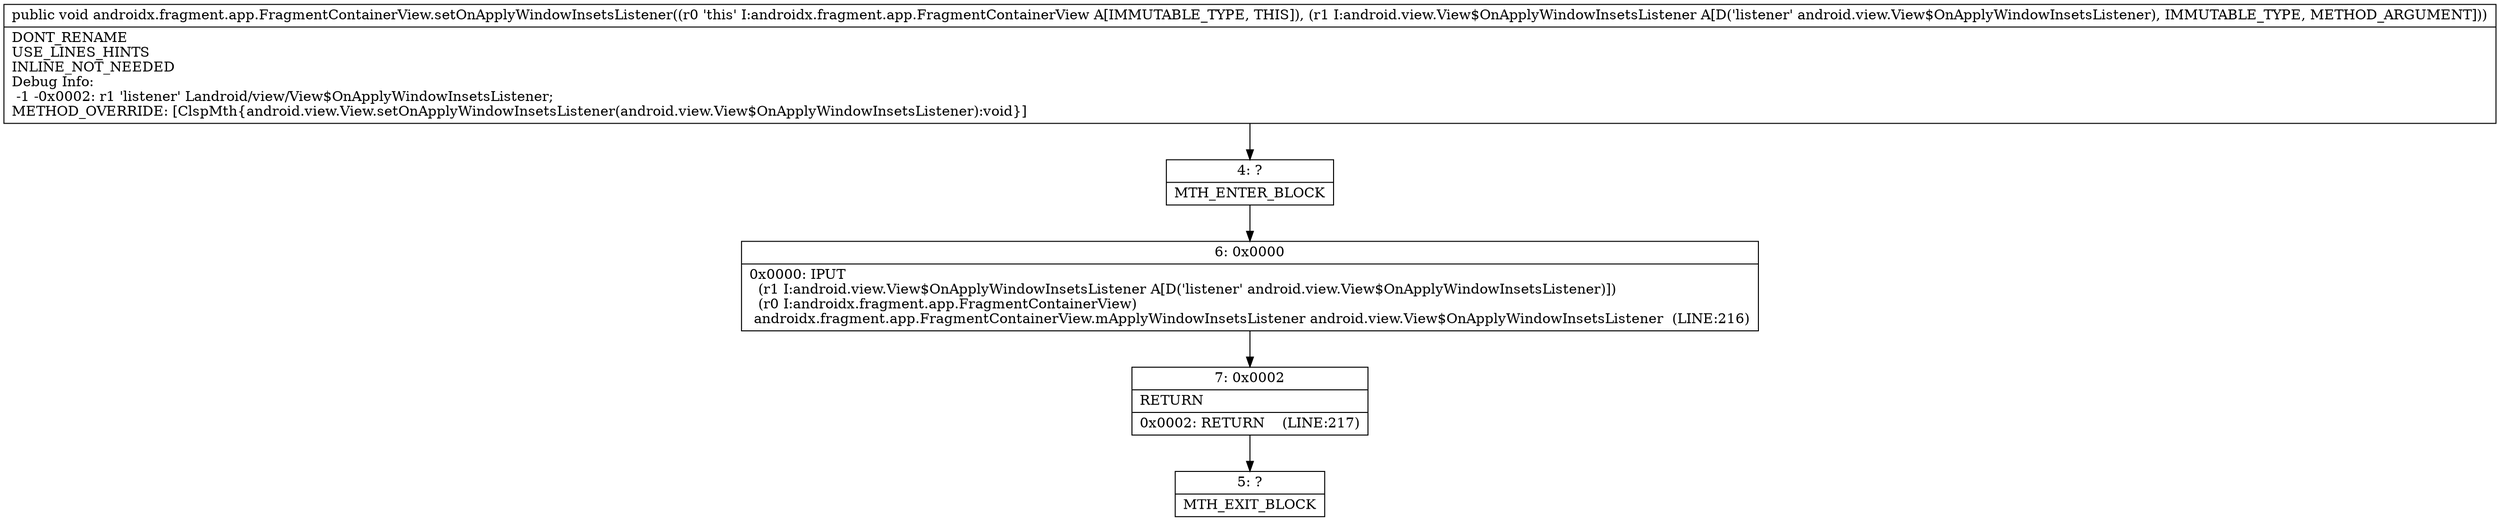 digraph "CFG forandroidx.fragment.app.FragmentContainerView.setOnApplyWindowInsetsListener(Landroid\/view\/View$OnApplyWindowInsetsListener;)V" {
Node_4 [shape=record,label="{4\:\ ?|MTH_ENTER_BLOCK\l}"];
Node_6 [shape=record,label="{6\:\ 0x0000|0x0000: IPUT  \l  (r1 I:android.view.View$OnApplyWindowInsetsListener A[D('listener' android.view.View$OnApplyWindowInsetsListener)])\l  (r0 I:androidx.fragment.app.FragmentContainerView)\l androidx.fragment.app.FragmentContainerView.mApplyWindowInsetsListener android.view.View$OnApplyWindowInsetsListener  (LINE:216)\l}"];
Node_7 [shape=record,label="{7\:\ 0x0002|RETURN\l|0x0002: RETURN    (LINE:217)\l}"];
Node_5 [shape=record,label="{5\:\ ?|MTH_EXIT_BLOCK\l}"];
MethodNode[shape=record,label="{public void androidx.fragment.app.FragmentContainerView.setOnApplyWindowInsetsListener((r0 'this' I:androidx.fragment.app.FragmentContainerView A[IMMUTABLE_TYPE, THIS]), (r1 I:android.view.View$OnApplyWindowInsetsListener A[D('listener' android.view.View$OnApplyWindowInsetsListener), IMMUTABLE_TYPE, METHOD_ARGUMENT]))  | DONT_RENAME\lUSE_LINES_HINTS\lINLINE_NOT_NEEDED\lDebug Info:\l  \-1 \-0x0002: r1 'listener' Landroid\/view\/View$OnApplyWindowInsetsListener;\lMETHOD_OVERRIDE: [ClspMth\{android.view.View.setOnApplyWindowInsetsListener(android.view.View$OnApplyWindowInsetsListener):void\}]\l}"];
MethodNode -> Node_4;Node_4 -> Node_6;
Node_6 -> Node_7;
Node_7 -> Node_5;
}

